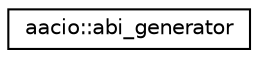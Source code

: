 digraph "Graphical Class Hierarchy"
{
  edge [fontname="Helvetica",fontsize="10",labelfontname="Helvetica",labelfontsize="10"];
  node [fontname="Helvetica",fontsize="10",shape=record];
  rankdir="LR";
  Node0 [label="aacio::abi_generator",height=0.2,width=0.4,color="black", fillcolor="white", style="filled",URL="$classaacio_1_1abi__generator.html",tooltip="Generates aacio::abi_def struct handling events from ASTConsumer. "];
}
